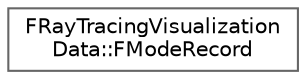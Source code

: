 digraph "Graphical Class Hierarchy"
{
 // INTERACTIVE_SVG=YES
 // LATEX_PDF_SIZE
  bgcolor="transparent";
  edge [fontname=Helvetica,fontsize=10,labelfontname=Helvetica,labelfontsize=10];
  node [fontname=Helvetica,fontsize=10,shape=box,height=0.2,width=0.4];
  rankdir="LR";
  Node0 [id="Node000000",label="FRayTracingVisualization\lData::FModeRecord",height=0.2,width=0.4,color="grey40", fillcolor="white", style="filled",URL="$dc/d58/structFRayTracingVisualizationData_1_1FModeRecord.html",tooltip="Describes a single available visualization mode."];
}
